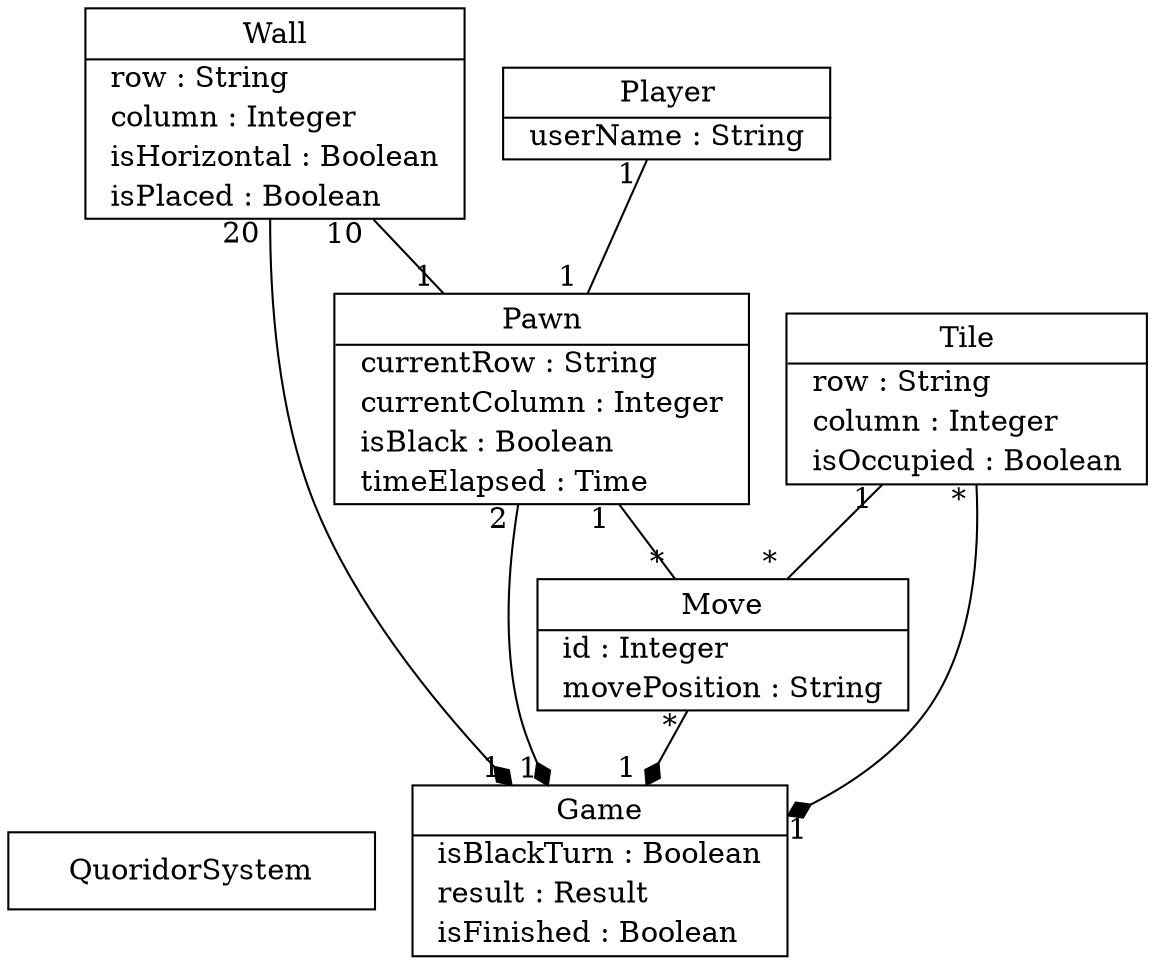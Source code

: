 // Code generated by Umple 1.29.0.4181.a593105a9

digraph "Quoridor" {
  size="80,10"
  rankdir="BT"
  node [shape=record margin=0; href="javascript:Action.selectClass(&quot;\N&quot;);"];

  // Class: QuoridorSystem
  "QuoridorSystem" [shape=plaintext margin=0 label=<<table border="1" cellspacing="0" cellborder="0" cellpadding="10"><tr><td>    QuoridorSystem    </td></tr></table>>,
   tooltip="class QuoridorSystem
"];

  // Class: Game
  "Game" [shape=plaintext margin=0 label=<<table border="1" cellspacing="0" cellborder="0" cellpadding="2"><tr><td cellpadding="4">    Game    </td></tr><hr/><tr><td align="left" href="" title="Boolean isBlackTurn&#13;">  isBlackTurn : Boolean  </td></tr><tr><td align="left" href="" title="Result result&#13;">  result : Result  </td></tr><tr><td align="left" href="" title="Boolean isFinished&#13;">  isFinished : Boolean  </td></tr></table>>,
   tooltip="class Game
"];

  // Class: Wall
  "Wall" [shape=plaintext margin=0 label=<<table border="1" cellspacing="0" cellborder="0" cellpadding="2"><tr><td cellpadding="4">    Wall    </td></tr><hr/><tr><td align="left" href="" title="String row&#13;">  row : String  </td></tr><tr><td align="left" href="" title="Integer column&#13;">  column : Integer  </td></tr><tr><td align="left" href="" title="Boolean isHorizontal&#13;">  isHorizontal : Boolean  </td></tr><tr><td align="left" href="" title="Boolean isPlaced&#13;">  isPlaced : Boolean  </td></tr></table>>,
   tooltip="class Wall
"];

  // Class: Pawn
  "Pawn" [shape=plaintext margin=0 label=<<table border="1" cellspacing="0" cellborder="0" cellpadding="2"><tr><td cellpadding="4">    Pawn    </td></tr><hr/><tr><td align="left" href="" title="String currentRow&#13;">  currentRow : String  </td></tr><tr><td align="left" href="" title="Integer currentColumn&#13;">  currentColumn : Integer  </td></tr><tr><td align="left" href="" title="Boolean isBlack&#13;">  isBlack : Boolean  </td></tr><tr><td align="left" href="" title="Time timeElapsed&#13;">  timeElapsed : Time  </td></tr></table>>,
   tooltip="class Pawn
"];

  // Class: Move
  "Move" [shape=plaintext margin=0 label=<<table border="1" cellspacing="0" cellborder="0" cellpadding="2"><tr><td cellpadding="4">    Move    </td></tr><hr/><tr><td align="left" href="" title="Integer id&#13;">  id : Integer  </td></tr><tr><td align="left" href="" title="String movePosition&#13;">  movePosition : String  </td></tr></table>>,
   tooltip="class Move
"];

  // Class: Tile
  "Tile" [shape=plaintext margin=0 label=<<table border="1" cellspacing="0" cellborder="0" cellpadding="2"><tr><td cellpadding="4">    Tile    </td></tr><hr/><tr><td align="left" href="" title="String row&#13;">  row : String  </td></tr><tr><td align="left" href="" title="Integer column&#13;">  column : Integer  </td></tr><tr><td align="left" href="" title="Boolean isOccupied&#13;">  isOccupied : Boolean  </td></tr></table>>,
   tooltip="class Tile
"];

  // Class: Player
  "Player" [shape=plaintext margin=0 label=<<table border="1" cellspacing="0" cellborder="0" cellpadding="2"><tr><td cellpadding="4">    Player    </td></tr><hr/><tr><td align="left" href="" title="String userName&#13;">  userName : String  </td></tr></table>>,
   tooltip="class Player
"];

  // All associations
  "Game" -> "Wall" [dir="back", arrowtail="diamond", taillabel="1 ", headlabel="20 ", tooltip="Game 1  <@>- 20  Wall"];
  "Game" -> "Pawn" [dir="back", arrowtail="diamond", taillabel="1 ", headlabel="2 ", tooltip="Game 1  <@>- 2  Pawn"];
  "Game" -> "Move" [dir="back", arrowtail="diamond", taillabel="1 ", headlabel="* ", tooltip="Game 1  <@>- *  Move"];
  "Game" -> "Tile" [dir="back", arrowtail="diamond", taillabel="1 ", headlabel="* ", tooltip="Game 1  <@>- *  Tile"];
  "Pawn" -> "Wall" [dir="none", taillabel="1 ", headlabel="10 ", tooltip="Pawn 1  -- 10  Wall"];
  "Pawn" -> "Player" [dir="none", taillabel="1 ", headlabel="1 ", tooltip="Pawn 1  -- 1  Player"];
  "Move" -> "Pawn" [dir="none", taillabel="* ", headlabel="1 ", tooltip="Move *  -- 1  Pawn"];
  "Move" -> "Tile" [dir="none", taillabel="* ", headlabel="1 ", tooltip="Move *  -- 1  Tile"];
}

